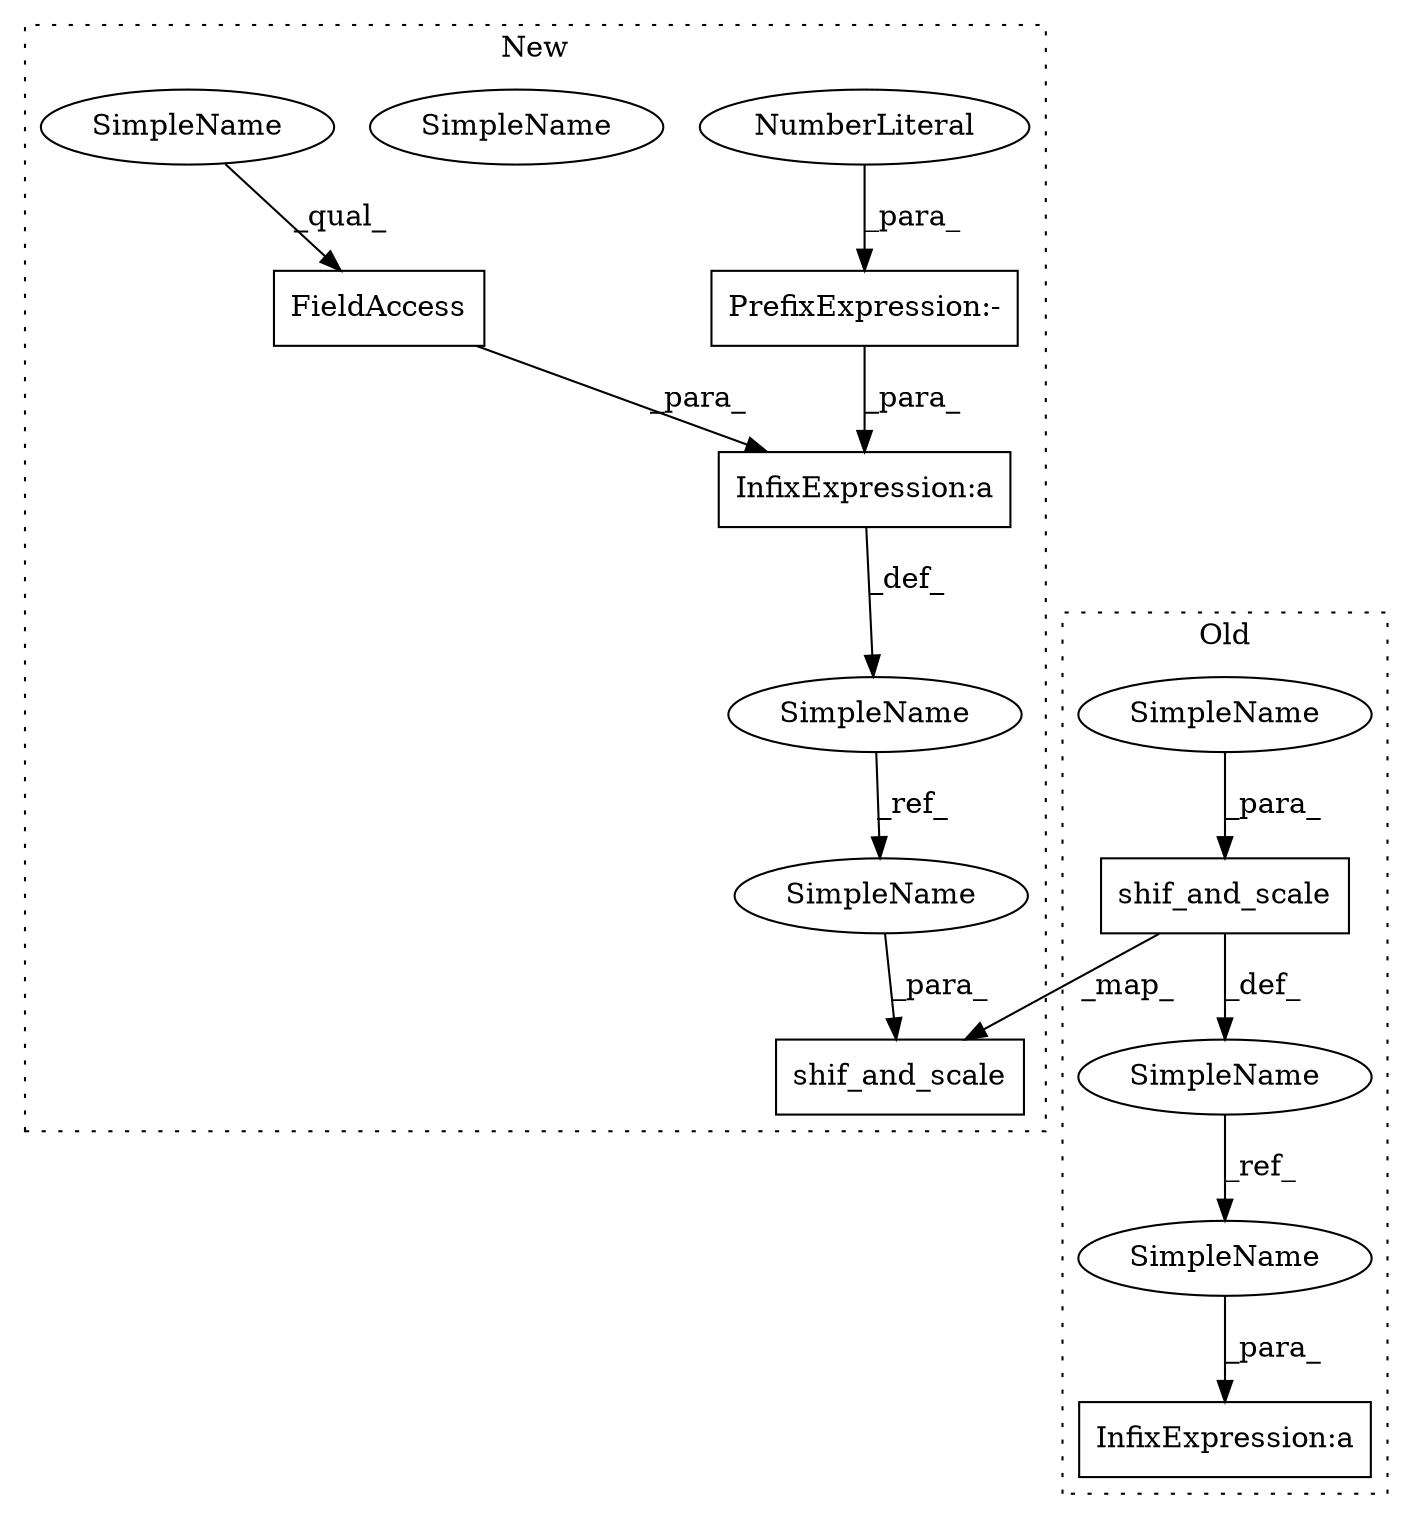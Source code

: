 digraph G {
subgraph cluster0 {
1 [label="shif_and_scale" a="32" s="3070,3098" l="15,1" shape="box"];
4 [label="SimpleName" a="42" s="3406" l="1" shape="ellipse"];
5 [label="InfixExpression:a" a="27" s="3442" l="3" shape="box"];
13 [label="SimpleName" a="42" s="3085" l="1" shape="ellipse"];
14 [label="SimpleName" a="42" s="3441" l="1" shape="ellipse"];
label = "Old";
style="dotted";
}
subgraph cluster1 {
2 [label="shif_and_scale" a="32" s="3318,3351" l="15,1" shape="box"];
3 [label="SimpleName" a="42" s="3274" l="6" shape="ellipse"];
6 [label="PrefixExpression:-" a="38" s="2951" l="1" shape="box"];
7 [label="NumberLiteral" a="34" s="2952" l="1" shape="ellipse"];
8 [label="InfixExpression:a" a="27" s="2954" l="3" shape="box"];
9 [label="FieldAccess" a="22" s="2957" l="11" shape="box"];
10 [label="SimpleName" a="42" s="2957" l="4" shape="ellipse"];
11 [label="SimpleName" a="42" s="3333" l="6" shape="ellipse"];
12 [label="SimpleName" a="42" s="2957" l="4" shape="ellipse"];
label = "New";
style="dotted";
}
1 -> 4 [label="_def_"];
1 -> 2 [label="_map_"];
3 -> 11 [label="_ref_"];
4 -> 14 [label="_ref_"];
6 -> 8 [label="_para_"];
7 -> 6 [label="_para_"];
8 -> 3 [label="_def_"];
9 -> 8 [label="_para_"];
11 -> 2 [label="_para_"];
12 -> 9 [label="_qual_"];
13 -> 1 [label="_para_"];
14 -> 5 [label="_para_"];
}